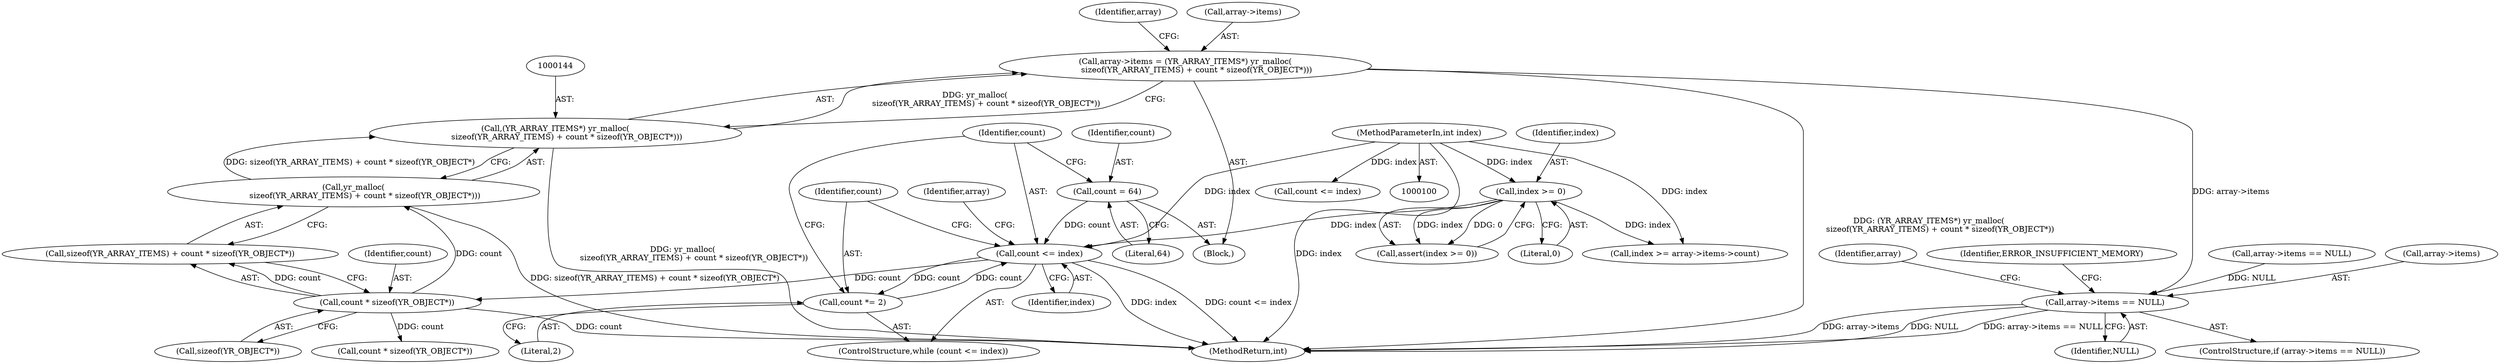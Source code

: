 digraph "0_yara_4a342f01e5439b9bb901aff1c6c23c536baeeb3f_0@pointer" {
"1000139" [label="(Call,array->items = (YR_ARRAY_ITEMS*) yr_malloc(\n         sizeof(YR_ARRAY_ITEMS) + count * sizeof(YR_OBJECT*)))"];
"1000143" [label="(Call,(YR_ARRAY_ITEMS*) yr_malloc(\n         sizeof(YR_ARRAY_ITEMS) + count * sizeof(YR_OBJECT*)))"];
"1000145" [label="(Call,yr_malloc(\n         sizeof(YR_ARRAY_ITEMS) + count * sizeof(YR_OBJECT*)))"];
"1000149" [label="(Call,count * sizeof(YR_OBJECT*))"];
"1000133" [label="(Call,count <= index)"];
"1000129" [label="(Call,count = 64)"];
"1000136" [label="(Call,count *= 2)"];
"1000109" [label="(Call,index >= 0)"];
"1000103" [label="(MethodParameterIn,int index)"];
"1000154" [label="(Call,array->items == NULL)"];
"1000158" [label="(Identifier,NULL)"];
"1000199" [label="(Call,count <= index)"];
"1000160" [label="(Identifier,ERROR_INSUFFICIENT_MEMORY)"];
"1000146" [label="(Call,sizeof(YR_ARRAY_ITEMS) + count * sizeof(YR_OBJECT*))"];
"1000108" [label="(Call,assert(index >= 0))"];
"1000150" [label="(Identifier,count)"];
"1000123" [label="(Call,array->items == NULL)"];
"1000156" [label="(Identifier,array)"];
"1000138" [label="(Literal,2)"];
"1000141" [label="(Identifier,array)"];
"1000149" [label="(Call,count * sizeof(YR_OBJECT*))"];
"1000143" [label="(Call,(YR_ARRAY_ITEMS*) yr_malloc(\n         sizeof(YR_ARRAY_ITEMS) + count * sizeof(YR_OBJECT*)))"];
"1000181" [label="(Call,index >= array->items->count)"];
"1000130" [label="(Identifier,count)"];
"1000155" [label="(Call,array->items)"];
"1000151" [label="(Call,sizeof(YR_OBJECT*))"];
"1000134" [label="(Identifier,count)"];
"1000111" [label="(Literal,0)"];
"1000110" [label="(Identifier,index)"];
"1000140" [label="(Call,array->items)"];
"1000135" [label="(Identifier,index)"];
"1000137" [label="(Identifier,count)"];
"1000168" [label="(Call,count * sizeof(YR_OBJECT*))"];
"1000133" [label="(Call,count <= index)"];
"1000153" [label="(ControlStructure,if (array->items == NULL))"];
"1000103" [label="(MethodParameterIn,int index)"];
"1000136" [label="(Call,count *= 2)"];
"1000164" [label="(Identifier,array)"];
"1000139" [label="(Call,array->items = (YR_ARRAY_ITEMS*) yr_malloc(\n         sizeof(YR_ARRAY_ITEMS) + count * sizeof(YR_OBJECT*)))"];
"1000129" [label="(Call,count = 64)"];
"1000145" [label="(Call,yr_malloc(\n         sizeof(YR_ARRAY_ITEMS) + count * sizeof(YR_OBJECT*)))"];
"1000275" [label="(MethodReturn,int)"];
"1000109" [label="(Call,index >= 0)"];
"1000132" [label="(ControlStructure,while (count <= index))"];
"1000128" [label="(Block,)"];
"1000131" [label="(Literal,64)"];
"1000154" [label="(Call,array->items == NULL)"];
"1000139" -> "1000128"  [label="AST: "];
"1000139" -> "1000143"  [label="CFG: "];
"1000140" -> "1000139"  [label="AST: "];
"1000143" -> "1000139"  [label="AST: "];
"1000156" -> "1000139"  [label="CFG: "];
"1000139" -> "1000275"  [label="DDG: (YR_ARRAY_ITEMS*) yr_malloc(\n         sizeof(YR_ARRAY_ITEMS) + count * sizeof(YR_OBJECT*))"];
"1000143" -> "1000139"  [label="DDG: yr_malloc(\n         sizeof(YR_ARRAY_ITEMS) + count * sizeof(YR_OBJECT*))"];
"1000139" -> "1000154"  [label="DDG: array->items"];
"1000143" -> "1000145"  [label="CFG: "];
"1000144" -> "1000143"  [label="AST: "];
"1000145" -> "1000143"  [label="AST: "];
"1000143" -> "1000275"  [label="DDG: yr_malloc(\n         sizeof(YR_ARRAY_ITEMS) + count * sizeof(YR_OBJECT*))"];
"1000145" -> "1000143"  [label="DDG: sizeof(YR_ARRAY_ITEMS) + count * sizeof(YR_OBJECT*)"];
"1000145" -> "1000146"  [label="CFG: "];
"1000146" -> "1000145"  [label="AST: "];
"1000145" -> "1000275"  [label="DDG: sizeof(YR_ARRAY_ITEMS) + count * sizeof(YR_OBJECT*)"];
"1000149" -> "1000145"  [label="DDG: count"];
"1000149" -> "1000146"  [label="AST: "];
"1000149" -> "1000151"  [label="CFG: "];
"1000150" -> "1000149"  [label="AST: "];
"1000151" -> "1000149"  [label="AST: "];
"1000146" -> "1000149"  [label="CFG: "];
"1000149" -> "1000275"  [label="DDG: count"];
"1000149" -> "1000146"  [label="DDG: count"];
"1000133" -> "1000149"  [label="DDG: count"];
"1000149" -> "1000168"  [label="DDG: count"];
"1000133" -> "1000132"  [label="AST: "];
"1000133" -> "1000135"  [label="CFG: "];
"1000134" -> "1000133"  [label="AST: "];
"1000135" -> "1000133"  [label="AST: "];
"1000137" -> "1000133"  [label="CFG: "];
"1000141" -> "1000133"  [label="CFG: "];
"1000133" -> "1000275"  [label="DDG: count <= index"];
"1000133" -> "1000275"  [label="DDG: index"];
"1000129" -> "1000133"  [label="DDG: count"];
"1000136" -> "1000133"  [label="DDG: count"];
"1000109" -> "1000133"  [label="DDG: index"];
"1000103" -> "1000133"  [label="DDG: index"];
"1000133" -> "1000136"  [label="DDG: count"];
"1000129" -> "1000128"  [label="AST: "];
"1000129" -> "1000131"  [label="CFG: "];
"1000130" -> "1000129"  [label="AST: "];
"1000131" -> "1000129"  [label="AST: "];
"1000134" -> "1000129"  [label="CFG: "];
"1000136" -> "1000132"  [label="AST: "];
"1000136" -> "1000138"  [label="CFG: "];
"1000137" -> "1000136"  [label="AST: "];
"1000138" -> "1000136"  [label="AST: "];
"1000134" -> "1000136"  [label="CFG: "];
"1000109" -> "1000108"  [label="AST: "];
"1000109" -> "1000111"  [label="CFG: "];
"1000110" -> "1000109"  [label="AST: "];
"1000111" -> "1000109"  [label="AST: "];
"1000108" -> "1000109"  [label="CFG: "];
"1000109" -> "1000108"  [label="DDG: index"];
"1000109" -> "1000108"  [label="DDG: 0"];
"1000103" -> "1000109"  [label="DDG: index"];
"1000109" -> "1000181"  [label="DDG: index"];
"1000103" -> "1000100"  [label="AST: "];
"1000103" -> "1000275"  [label="DDG: index"];
"1000103" -> "1000181"  [label="DDG: index"];
"1000103" -> "1000199"  [label="DDG: index"];
"1000154" -> "1000153"  [label="AST: "];
"1000154" -> "1000158"  [label="CFG: "];
"1000155" -> "1000154"  [label="AST: "];
"1000158" -> "1000154"  [label="AST: "];
"1000160" -> "1000154"  [label="CFG: "];
"1000164" -> "1000154"  [label="CFG: "];
"1000154" -> "1000275"  [label="DDG: array->items == NULL"];
"1000154" -> "1000275"  [label="DDG: array->items"];
"1000154" -> "1000275"  [label="DDG: NULL"];
"1000123" -> "1000154"  [label="DDG: NULL"];
}
